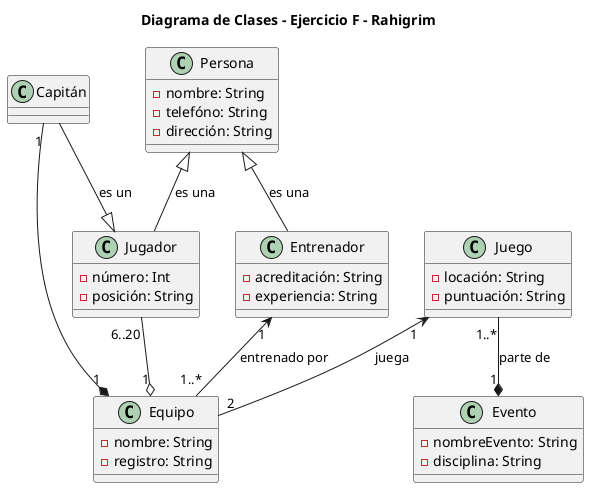 /' Ingeniería de Software UCV - 2023
Práctica 02 - Ejercicio F
Rahi-Mon '/

@startuml Class Diagram 
title Diagrama de Clases - Ejercicio F - Rahigrim 

/' skinparam style strictuml '/

class Equipo {
  -nombre: String
  -registro: String
}

Class Jugador {
  -número: Int
  -posición: String
}

Class Entrenador {
  -acreditación: String
  -experiencia: String
}

Class Juego {
   -locación: String
   -puntuación: String
}

Class Evento {
  -nombreEvento: String
  -disciplina: String
}

Class Capitán {}

Class Persona {
  -nombre: String
  -telefóno: String
  -dirección: String
}

	  Persona <|-- Jugador : "es una"
    /' Generalización - Especialización - Herencia '/

    Persona <|-- Entrenador : "es una"
    /' Generalización - Especialización - Herencia '/

    Capitán --|> Jugador : "es un"
    /' Generalización - Especialización - Herencia '/

    Entrenador "1" <-- "1..*" Equipo :  entrenado por 
    /' Asociación - Un equipo puede existir sin Entrenador.
     No es composición; los atributos sugieren que el entrenador no es un
     rol condicional a la pertencencia o existencia de un equipo. Puede
     existir de forma independiente. Agregación pudiera debatirse.  '/

    Juego "1" <-- "2" Equipo :  juega
    /' Asociación - Dos equipos juegan un partido.  '/

    Jugador "6..20" --o "1" Equipo
     /' Agregación - Clases tienen existencia propia. 
     Jugador puede existir sin Equipo. '/

    Capitán "1" --* "1" Equipo 
    /' Composición - Un capitán no puede existir sin equipo. 
    Y un equipo deportivo no puede jugar, en la mayoría, 
    sin un capitán. Si se elimina la clase Equipo se elimina la Clase Capitán. 
    Es parte fundamental del Equipo. '/

     Juego "1..*" --* "1" Evento : parte de
     /' Composición - No puede darse un juego en 
     los JJPP si el Evento JJPP no existe. '/

@enduml